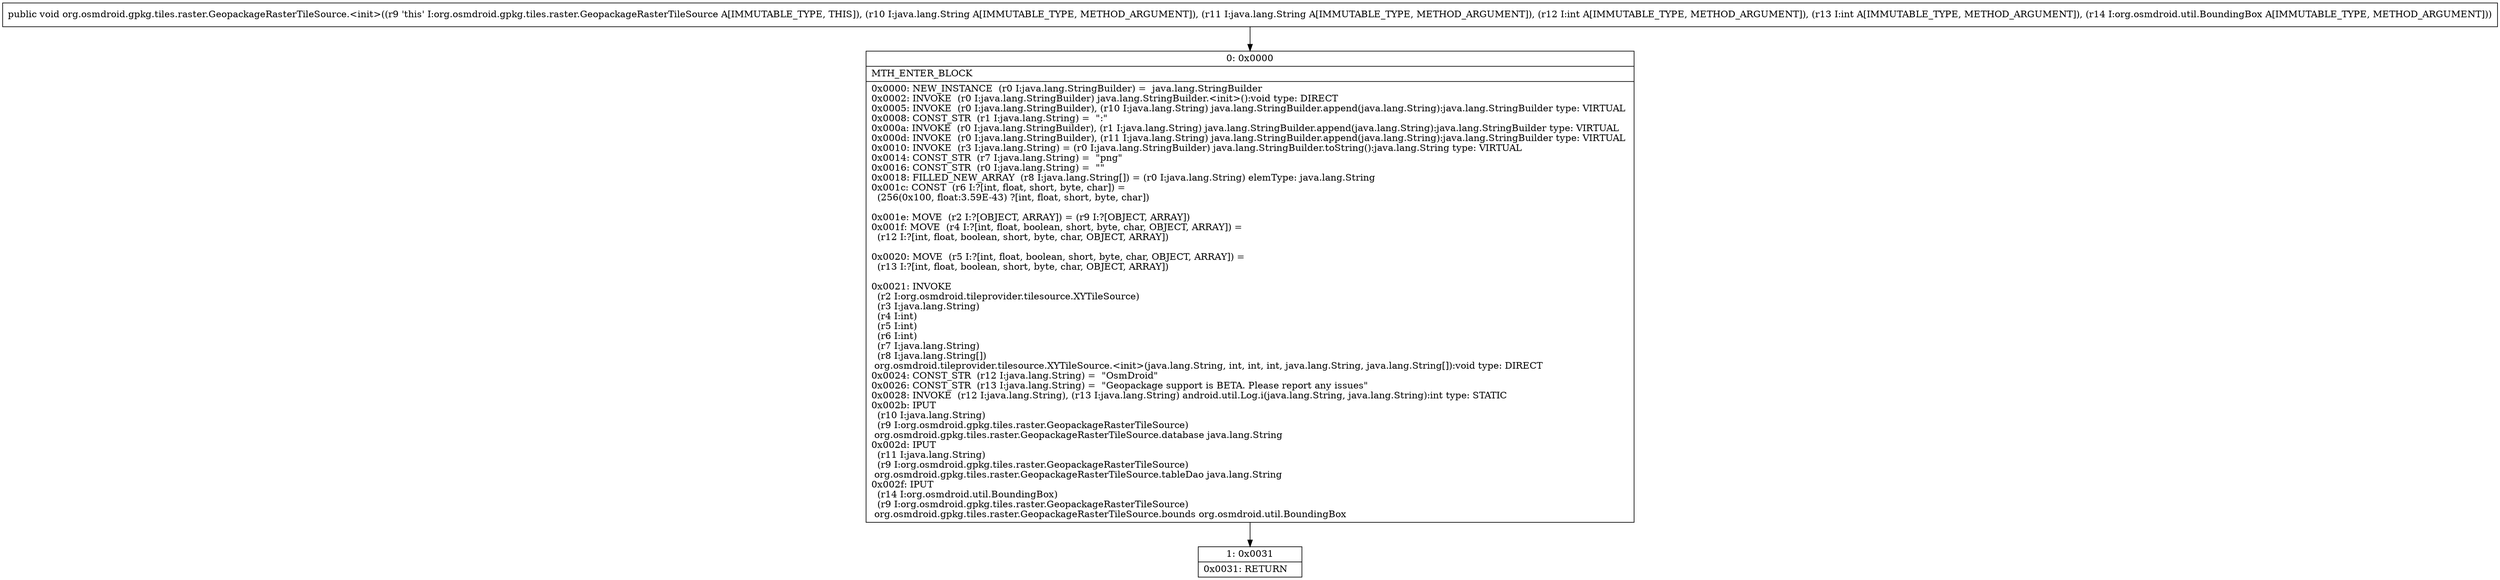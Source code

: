 digraph "CFG fororg.osmdroid.gpkg.tiles.raster.GeopackageRasterTileSource.\<init\>(Ljava\/lang\/String;Ljava\/lang\/String;IILorg\/osmdroid\/util\/BoundingBox;)V" {
Node_0 [shape=record,label="{0\:\ 0x0000|MTH_ENTER_BLOCK\l|0x0000: NEW_INSTANCE  (r0 I:java.lang.StringBuilder) =  java.lang.StringBuilder \l0x0002: INVOKE  (r0 I:java.lang.StringBuilder) java.lang.StringBuilder.\<init\>():void type: DIRECT \l0x0005: INVOKE  (r0 I:java.lang.StringBuilder), (r10 I:java.lang.String) java.lang.StringBuilder.append(java.lang.String):java.lang.StringBuilder type: VIRTUAL \l0x0008: CONST_STR  (r1 I:java.lang.String) =  \":\" \l0x000a: INVOKE  (r0 I:java.lang.StringBuilder), (r1 I:java.lang.String) java.lang.StringBuilder.append(java.lang.String):java.lang.StringBuilder type: VIRTUAL \l0x000d: INVOKE  (r0 I:java.lang.StringBuilder), (r11 I:java.lang.String) java.lang.StringBuilder.append(java.lang.String):java.lang.StringBuilder type: VIRTUAL \l0x0010: INVOKE  (r3 I:java.lang.String) = (r0 I:java.lang.StringBuilder) java.lang.StringBuilder.toString():java.lang.String type: VIRTUAL \l0x0014: CONST_STR  (r7 I:java.lang.String) =  \"png\" \l0x0016: CONST_STR  (r0 I:java.lang.String) =  \"\" \l0x0018: FILLED_NEW_ARRAY  (r8 I:java.lang.String[]) = (r0 I:java.lang.String) elemType: java.lang.String \l0x001c: CONST  (r6 I:?[int, float, short, byte, char]) = \l  (256(0x100, float:3.59E\-43) ?[int, float, short, byte, char])\l \l0x001e: MOVE  (r2 I:?[OBJECT, ARRAY]) = (r9 I:?[OBJECT, ARRAY]) \l0x001f: MOVE  (r4 I:?[int, float, boolean, short, byte, char, OBJECT, ARRAY]) = \l  (r12 I:?[int, float, boolean, short, byte, char, OBJECT, ARRAY])\l \l0x0020: MOVE  (r5 I:?[int, float, boolean, short, byte, char, OBJECT, ARRAY]) = \l  (r13 I:?[int, float, boolean, short, byte, char, OBJECT, ARRAY])\l \l0x0021: INVOKE  \l  (r2 I:org.osmdroid.tileprovider.tilesource.XYTileSource)\l  (r3 I:java.lang.String)\l  (r4 I:int)\l  (r5 I:int)\l  (r6 I:int)\l  (r7 I:java.lang.String)\l  (r8 I:java.lang.String[])\l org.osmdroid.tileprovider.tilesource.XYTileSource.\<init\>(java.lang.String, int, int, int, java.lang.String, java.lang.String[]):void type: DIRECT \l0x0024: CONST_STR  (r12 I:java.lang.String) =  \"OsmDroid\" \l0x0026: CONST_STR  (r13 I:java.lang.String) =  \"Geopackage support is BETA. Please report any issues\" \l0x0028: INVOKE  (r12 I:java.lang.String), (r13 I:java.lang.String) android.util.Log.i(java.lang.String, java.lang.String):int type: STATIC \l0x002b: IPUT  \l  (r10 I:java.lang.String)\l  (r9 I:org.osmdroid.gpkg.tiles.raster.GeopackageRasterTileSource)\l org.osmdroid.gpkg.tiles.raster.GeopackageRasterTileSource.database java.lang.String \l0x002d: IPUT  \l  (r11 I:java.lang.String)\l  (r9 I:org.osmdroid.gpkg.tiles.raster.GeopackageRasterTileSource)\l org.osmdroid.gpkg.tiles.raster.GeopackageRasterTileSource.tableDao java.lang.String \l0x002f: IPUT  \l  (r14 I:org.osmdroid.util.BoundingBox)\l  (r9 I:org.osmdroid.gpkg.tiles.raster.GeopackageRasterTileSource)\l org.osmdroid.gpkg.tiles.raster.GeopackageRasterTileSource.bounds org.osmdroid.util.BoundingBox \l}"];
Node_1 [shape=record,label="{1\:\ 0x0031|0x0031: RETURN   \l}"];
MethodNode[shape=record,label="{public void org.osmdroid.gpkg.tiles.raster.GeopackageRasterTileSource.\<init\>((r9 'this' I:org.osmdroid.gpkg.tiles.raster.GeopackageRasterTileSource A[IMMUTABLE_TYPE, THIS]), (r10 I:java.lang.String A[IMMUTABLE_TYPE, METHOD_ARGUMENT]), (r11 I:java.lang.String A[IMMUTABLE_TYPE, METHOD_ARGUMENT]), (r12 I:int A[IMMUTABLE_TYPE, METHOD_ARGUMENT]), (r13 I:int A[IMMUTABLE_TYPE, METHOD_ARGUMENT]), (r14 I:org.osmdroid.util.BoundingBox A[IMMUTABLE_TYPE, METHOD_ARGUMENT])) }"];
MethodNode -> Node_0;
Node_0 -> Node_1;
}

